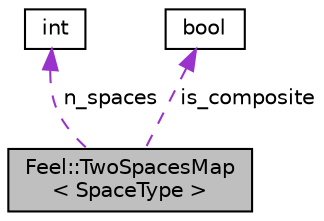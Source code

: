 digraph "Feel::TwoSpacesMap&lt; SpaceType &gt;"
{
 // LATEX_PDF_SIZE
  edge [fontname="Helvetica",fontsize="10",labelfontname="Helvetica",labelfontsize="10"];
  node [fontname="Helvetica",fontsize="10",shape=record];
  Node1 [label="Feel::TwoSpacesMap\l\< SpaceType \>",height=0.2,width=0.4,color="black", fillcolor="grey75", style="filled", fontcolor="black",tooltip="This class provides a correspondancy map between two spaces and particularly between a sequential spa..."];
  Node2 -> Node1 [dir="back",color="darkorchid3",fontsize="10",style="dashed",label=" n_spaces" ,fontname="Helvetica"];
  Node2 [label="int",height=0.2,width=0.4,color="black", fillcolor="white", style="filled",URL="$classint.html",tooltip=" "];
  Node3 -> Node1 [dir="back",color="darkorchid3",fontsize="10",style="dashed",label=" is_composite" ,fontname="Helvetica"];
  Node3 [label="bool",height=0.2,width=0.4,color="black", fillcolor="white", style="filled",URL="$classbool.html",tooltip=" "];
}
